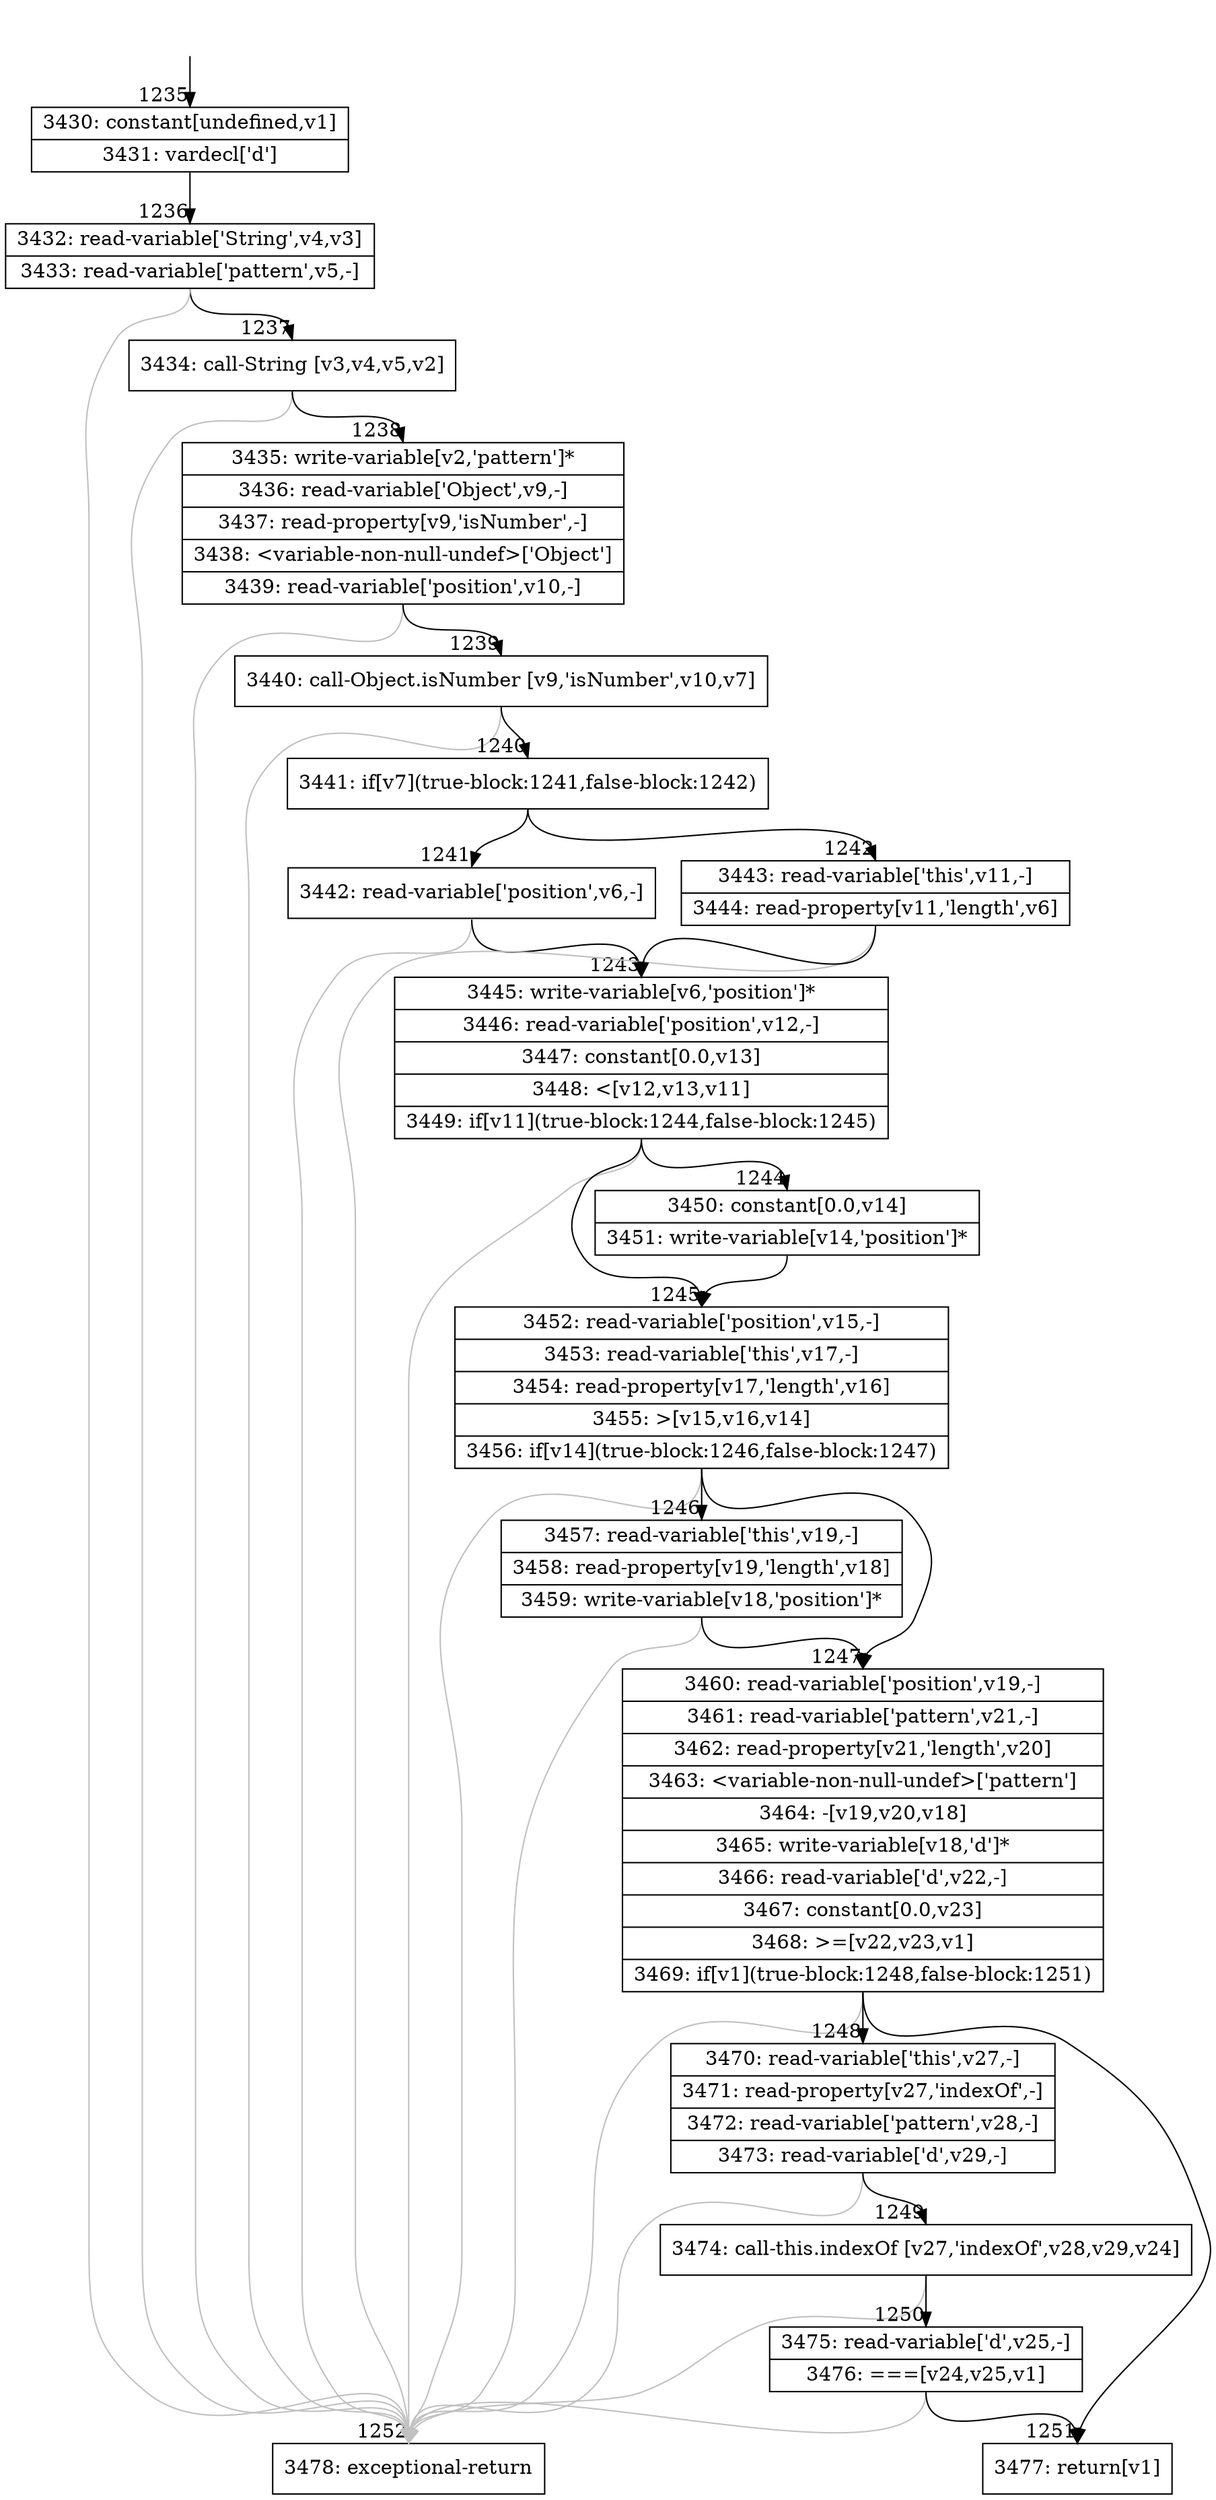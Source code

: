 digraph {
rankdir="TD"
BB_entry104[shape=none,label=""];
BB_entry104 -> BB1235 [tailport=s, headport=n, headlabel="    1235"]
BB1235 [shape=record label="{3430: constant[undefined,v1]|3431: vardecl['d']}" ] 
BB1235 -> BB1236 [tailport=s, headport=n, headlabel="      1236"]
BB1236 [shape=record label="{3432: read-variable['String',v4,v3]|3433: read-variable['pattern',v5,-]}" ] 
BB1236 -> BB1237 [tailport=s, headport=n, headlabel="      1237"]
BB1236 -> BB1252 [tailport=s, headport=n, color=gray, headlabel="      1252"]
BB1237 [shape=record label="{3434: call-String [v3,v4,v5,v2]}" ] 
BB1237 -> BB1238 [tailport=s, headport=n, headlabel="      1238"]
BB1237 -> BB1252 [tailport=s, headport=n, color=gray]
BB1238 [shape=record label="{3435: write-variable[v2,'pattern']*|3436: read-variable['Object',v9,-]|3437: read-property[v9,'isNumber',-]|3438: \<variable-non-null-undef\>['Object']|3439: read-variable['position',v10,-]}" ] 
BB1238 -> BB1239 [tailport=s, headport=n, headlabel="      1239"]
BB1238 -> BB1252 [tailport=s, headport=n, color=gray]
BB1239 [shape=record label="{3440: call-Object.isNumber [v9,'isNumber',v10,v7]}" ] 
BB1239 -> BB1240 [tailport=s, headport=n, headlabel="      1240"]
BB1239 -> BB1252 [tailport=s, headport=n, color=gray]
BB1240 [shape=record label="{3441: if[v7](true-block:1241,false-block:1242)}" ] 
BB1240 -> BB1241 [tailport=s, headport=n, headlabel="      1241"]
BB1240 -> BB1242 [tailport=s, headport=n, headlabel="      1242"]
BB1241 [shape=record label="{3442: read-variable['position',v6,-]}" ] 
BB1241 -> BB1243 [tailport=s, headport=n, headlabel="      1243"]
BB1241 -> BB1252 [tailport=s, headport=n, color=gray]
BB1242 [shape=record label="{3443: read-variable['this',v11,-]|3444: read-property[v11,'length',v6]}" ] 
BB1242 -> BB1243 [tailport=s, headport=n]
BB1242 -> BB1252 [tailport=s, headport=n, color=gray]
BB1243 [shape=record label="{3445: write-variable[v6,'position']*|3446: read-variable['position',v12,-]|3447: constant[0.0,v13]|3448: \<[v12,v13,v11]|3449: if[v11](true-block:1244,false-block:1245)}" ] 
BB1243 -> BB1244 [tailport=s, headport=n, headlabel="      1244"]
BB1243 -> BB1245 [tailport=s, headport=n, headlabel="      1245"]
BB1243 -> BB1252 [tailport=s, headport=n, color=gray]
BB1244 [shape=record label="{3450: constant[0.0,v14]|3451: write-variable[v14,'position']*}" ] 
BB1244 -> BB1245 [tailport=s, headport=n]
BB1245 [shape=record label="{3452: read-variable['position',v15,-]|3453: read-variable['this',v17,-]|3454: read-property[v17,'length',v16]|3455: \>[v15,v16,v14]|3456: if[v14](true-block:1246,false-block:1247)}" ] 
BB1245 -> BB1246 [tailport=s, headport=n, headlabel="      1246"]
BB1245 -> BB1247 [tailport=s, headport=n, headlabel="      1247"]
BB1245 -> BB1252 [tailport=s, headport=n, color=gray]
BB1246 [shape=record label="{3457: read-variable['this',v19,-]|3458: read-property[v19,'length',v18]|3459: write-variable[v18,'position']*}" ] 
BB1246 -> BB1247 [tailport=s, headport=n]
BB1246 -> BB1252 [tailport=s, headport=n, color=gray]
BB1247 [shape=record label="{3460: read-variable['position',v19,-]|3461: read-variable['pattern',v21,-]|3462: read-property[v21,'length',v20]|3463: \<variable-non-null-undef\>['pattern']|3464: -[v19,v20,v18]|3465: write-variable[v18,'d']*|3466: read-variable['d',v22,-]|3467: constant[0.0,v23]|3468: \>=[v22,v23,v1]|3469: if[v1](true-block:1248,false-block:1251)}" ] 
BB1247 -> BB1251 [tailport=s, headport=n, headlabel="      1251"]
BB1247 -> BB1248 [tailport=s, headport=n, headlabel="      1248"]
BB1247 -> BB1252 [tailport=s, headport=n, color=gray]
BB1248 [shape=record label="{3470: read-variable['this',v27,-]|3471: read-property[v27,'indexOf',-]|3472: read-variable['pattern',v28,-]|3473: read-variable['d',v29,-]}" ] 
BB1248 -> BB1249 [tailport=s, headport=n, headlabel="      1249"]
BB1248 -> BB1252 [tailport=s, headport=n, color=gray]
BB1249 [shape=record label="{3474: call-this.indexOf [v27,'indexOf',v28,v29,v24]}" ] 
BB1249 -> BB1250 [tailport=s, headport=n, headlabel="      1250"]
BB1249 -> BB1252 [tailport=s, headport=n, color=gray]
BB1250 [shape=record label="{3475: read-variable['d',v25,-]|3476: ===[v24,v25,v1]}" ] 
BB1250 -> BB1251 [tailport=s, headport=n]
BB1250 -> BB1252 [tailport=s, headport=n, color=gray]
BB1251 [shape=record label="{3477: return[v1]}" ] 
BB1252 [shape=record label="{3478: exceptional-return}" ] 
//#$~ 769
}
